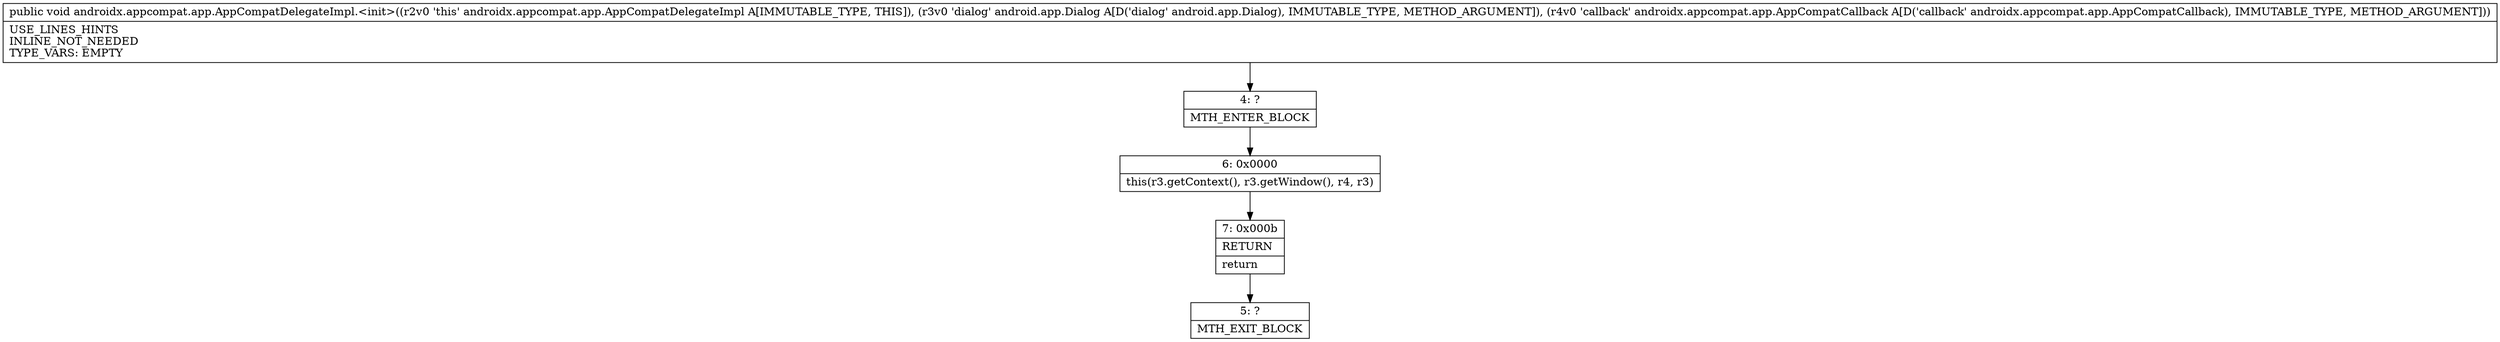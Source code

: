 digraph "CFG forandroidx.appcompat.app.AppCompatDelegateImpl.\<init\>(Landroid\/app\/Dialog;Landroidx\/appcompat\/app\/AppCompatCallback;)V" {
Node_4 [shape=record,label="{4\:\ ?|MTH_ENTER_BLOCK\l}"];
Node_6 [shape=record,label="{6\:\ 0x0000|this(r3.getContext(), r3.getWindow(), r4, r3)\l}"];
Node_7 [shape=record,label="{7\:\ 0x000b|RETURN\l|return\l}"];
Node_5 [shape=record,label="{5\:\ ?|MTH_EXIT_BLOCK\l}"];
MethodNode[shape=record,label="{public void androidx.appcompat.app.AppCompatDelegateImpl.\<init\>((r2v0 'this' androidx.appcompat.app.AppCompatDelegateImpl A[IMMUTABLE_TYPE, THIS]), (r3v0 'dialog' android.app.Dialog A[D('dialog' android.app.Dialog), IMMUTABLE_TYPE, METHOD_ARGUMENT]), (r4v0 'callback' androidx.appcompat.app.AppCompatCallback A[D('callback' androidx.appcompat.app.AppCompatCallback), IMMUTABLE_TYPE, METHOD_ARGUMENT]))  | USE_LINES_HINTS\lINLINE_NOT_NEEDED\lTYPE_VARS: EMPTY\l}"];
MethodNode -> Node_4;Node_4 -> Node_6;
Node_6 -> Node_7;
Node_7 -> Node_5;
}

